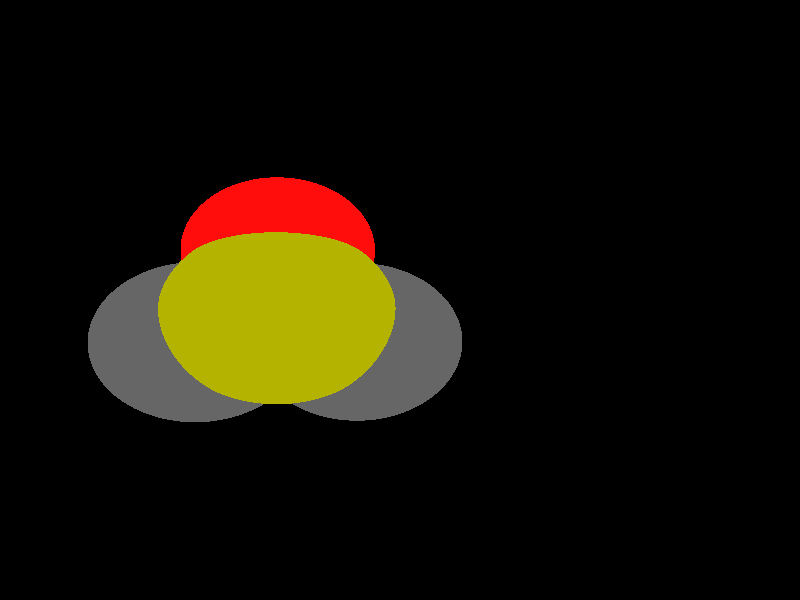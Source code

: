 global_settings {
	ambient_light rgb <0.200000002980232, 0.200000002980232, 0.200000002980232>
	max_trace_level 15
}

background { color rgb <0,0,0> }

camera {
	perspective
	location <2.65364497390457, 1.76088566290512, -17.1608911711084>
	angle 40
	up <0.781750543762882, 0.59853654975375, 0.174985959251919>
	right <-0.589673119515301, 0.800813458749371, -0.104801795819358> * 1
	direction <-0.202858816538821, -0.0212556555943469, 0.978977271267175> }

light_source {
	<4.94620172875667, 19.2072690530335, -16.7096344443979>
	color rgb <1, 1, 1>
	fade_distance 35.5399921144067
	fade_power 0
	spotlight
	area_light <20, 0, 0>, <0, 0, 20>, 20, 20
	circular
	orient
	point_at <-4.94620172875667, -19.2072690530335, 16.7096344443979>
}

light_source {
	<16.3045838376103, -4.12802386765809, 12.364722973368>
	color rgb <0.300000011920929, 0.300000011920929, 0.300000011920929> shadowless
	fade_distance 35.5399921144067
	fade_power 0
	parallel
	point_at <-16.3045838376103, 4.12802386765809, -12.364722973368>
}

#default {
	finish {ambient 0.5 diffuse 1 specular 0.2 roughness .01 metallic 1}
}

union {
cylinder {
	<0.128899690173621, -0.250698419753777, -0.68871230588557>, 	<-0.630390799862698, 0.0448503519225466, -0.183936821815912>, 0.075
	pigment { rgbt <0.699999988079071, 0.699999988079071, 0, 0> }
}
cylinder {
	<-0.630390799862698, 0.0448503519225466, -0.183936821815912>, 	<-1.26562462843364, 0.292110893474187, 0.238365929926682>, 0.075
	pigment { rgbt <0.400000005960464, 0.400000005960464, 0.400000005960464, 0> }
}
cylinder {
	<0.197567938236015, -0.339810098127482, -0.688537705018299>, 	<0.740517788544821, 0.0795803937164468, -0.177797883759832>, 0.075
	pigment { rgbt <0.699999988079071, 0.699999988079071, 0, 0> }
}
cylinder {
	<0.0602314421112268, -0.161586741380071, -0.688886906752841>, 	<0.603181292420033, 0.257803750463857, -0.178147085494374>, 0.075
	pigment { rgbt <0.699999988079071, 0.699999988079071, 0, 0> }
}
cylinder {
	<0.740517788544821, 0.0795803937164468, -0.177797883759832>, 	<1.14977742664172, 0.395704619214816, 0.207182781196665>, 0.075
	pigment { rgbt <1, 0.0500000007450581, 0.0500000007450581, 0> }
}
cylinder {
	<0.603181292420033, 0.257803750463857, -0.178147085494374>, 	<1.01244093051693, 0.573927975962226, 0.206833579462123>, 0.075
	pigment { rgbt <1, 0.0500000007450581, 0.0500000007450581, 0> }
}
cylinder {
	<0.128899690173621, -0.250698419753777, -0.68871230588557>, 	<0.220217722354068, -1.058995387448, -0.181774002902109>, 0.075
	pigment { rgbt <0.699999988079071, 0.699999988079071, 0, 0> }
}
cylinder {
	<0.220217722354068, -1.058995387448, -0.181774002902109>, 	<0.296615759680698, -1.73522877130893, 0.242338195629493>, 0.075
	pigment { rgbt <0.400000005960464, 0.400000005960464, 0.400000005960464, 0> }
}
sphere {
	<0.128899690173621, -0.250698419753777, -0.68871230588557>, 0.567
	pigment { rgbt <0.699999988079071, 0.699999988079071, 0,0> }
}
sphere {
	<-1.26562462843364, 0.292110893474187, 0.238365929926682>, 0.4104
	pigment { rgbt <0.400000005960464, 0.400000005960464, 0.400000005960464,0> }
}
sphere {
	<1.08110917857933, 0.484816297588521, 0.207008180329394>, 0.3564
	pigment { rgbt <1, 0.0500000007450581, 0.0500000007450581,0> }
}
sphere {
	<0.296615759680698, -1.73522877130893, 0.242338195629493>, 0.4104
	pigment { rgbt <0.400000005960464, 0.400000005960464, 0.400000005960464,0> }
}
}
merge {
}
union {
}
merge {
sphere {
	<0.128899690173621, -0.250698419753777, -0.68871230588557>, 1.79982
	pigment { rgbt <0, 0, 0,0> }
}
sphere {
	<-1.26562462843364, 0.292110893474187, 0.238365929926682>, 1.69983
	pigment { rgbt <0, 0, 0,0> }
}
sphere {
	<1.08110917857933, 0.484816297588521, 0.207008180329394>, 1.519848
	pigment { rgbt <0, 0, 0,0> }
}
sphere {
	<0.296615759680698, -1.73522877130893, 0.242338195629493>, 1.69983
	pigment { rgbt <0, 0, 0,0> }
}
sphere {
	<0.128899690173621, -0.250698419753777, -0.68871230588557>, 1.8
	pigment { rgbt <0.699999988079071, 0.699999988079071, 0,0.350000023841858> }
}
sphere {
	<-1.26562462843364, 0.292110893474187, 0.238365929926682>, 1.7
	pigment { rgbt <0.400000005960464, 0.400000005960464, 0.400000005960464,0.350000023841858> }
}
sphere {
	<1.08110917857933, 0.484816297588521, 0.207008180329394>, 1.52
	pigment { rgbt <1, 0.0500000007450581, 0.0500000007450581,0.350000023841858> }
}
sphere {
	<0.296615759680698, -1.73522877130893, 0.242338195629493>, 1.7
	pigment { rgbt <0.400000005960464, 0.400000005960464, 0.400000005960464,0.350000023841858> }
}
}
